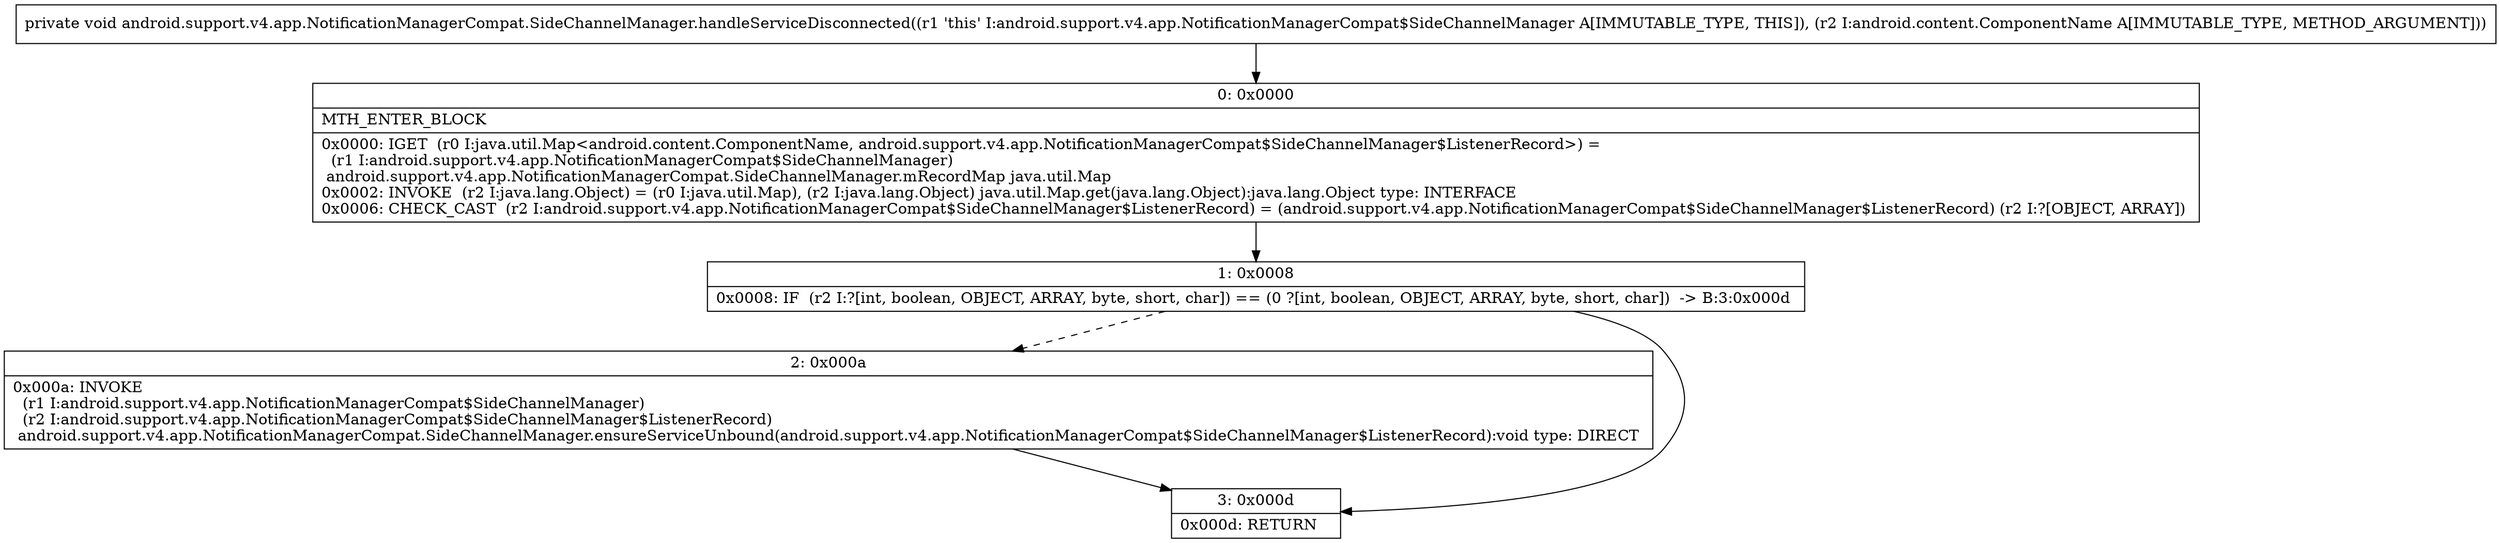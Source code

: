 digraph "CFG forandroid.support.v4.app.NotificationManagerCompat.SideChannelManager.handleServiceDisconnected(Landroid\/content\/ComponentName;)V" {
Node_0 [shape=record,label="{0\:\ 0x0000|MTH_ENTER_BLOCK\l|0x0000: IGET  (r0 I:java.util.Map\<android.content.ComponentName, android.support.v4.app.NotificationManagerCompat$SideChannelManager$ListenerRecord\>) = \l  (r1 I:android.support.v4.app.NotificationManagerCompat$SideChannelManager)\l android.support.v4.app.NotificationManagerCompat.SideChannelManager.mRecordMap java.util.Map \l0x0002: INVOKE  (r2 I:java.lang.Object) = (r0 I:java.util.Map), (r2 I:java.lang.Object) java.util.Map.get(java.lang.Object):java.lang.Object type: INTERFACE \l0x0006: CHECK_CAST  (r2 I:android.support.v4.app.NotificationManagerCompat$SideChannelManager$ListenerRecord) = (android.support.v4.app.NotificationManagerCompat$SideChannelManager$ListenerRecord) (r2 I:?[OBJECT, ARRAY]) \l}"];
Node_1 [shape=record,label="{1\:\ 0x0008|0x0008: IF  (r2 I:?[int, boolean, OBJECT, ARRAY, byte, short, char]) == (0 ?[int, boolean, OBJECT, ARRAY, byte, short, char])  \-\> B:3:0x000d \l}"];
Node_2 [shape=record,label="{2\:\ 0x000a|0x000a: INVOKE  \l  (r1 I:android.support.v4.app.NotificationManagerCompat$SideChannelManager)\l  (r2 I:android.support.v4.app.NotificationManagerCompat$SideChannelManager$ListenerRecord)\l android.support.v4.app.NotificationManagerCompat.SideChannelManager.ensureServiceUnbound(android.support.v4.app.NotificationManagerCompat$SideChannelManager$ListenerRecord):void type: DIRECT \l}"];
Node_3 [shape=record,label="{3\:\ 0x000d|0x000d: RETURN   \l}"];
MethodNode[shape=record,label="{private void android.support.v4.app.NotificationManagerCompat.SideChannelManager.handleServiceDisconnected((r1 'this' I:android.support.v4.app.NotificationManagerCompat$SideChannelManager A[IMMUTABLE_TYPE, THIS]), (r2 I:android.content.ComponentName A[IMMUTABLE_TYPE, METHOD_ARGUMENT])) }"];
MethodNode -> Node_0;
Node_0 -> Node_1;
Node_1 -> Node_2[style=dashed];
Node_1 -> Node_3;
Node_2 -> Node_3;
}

